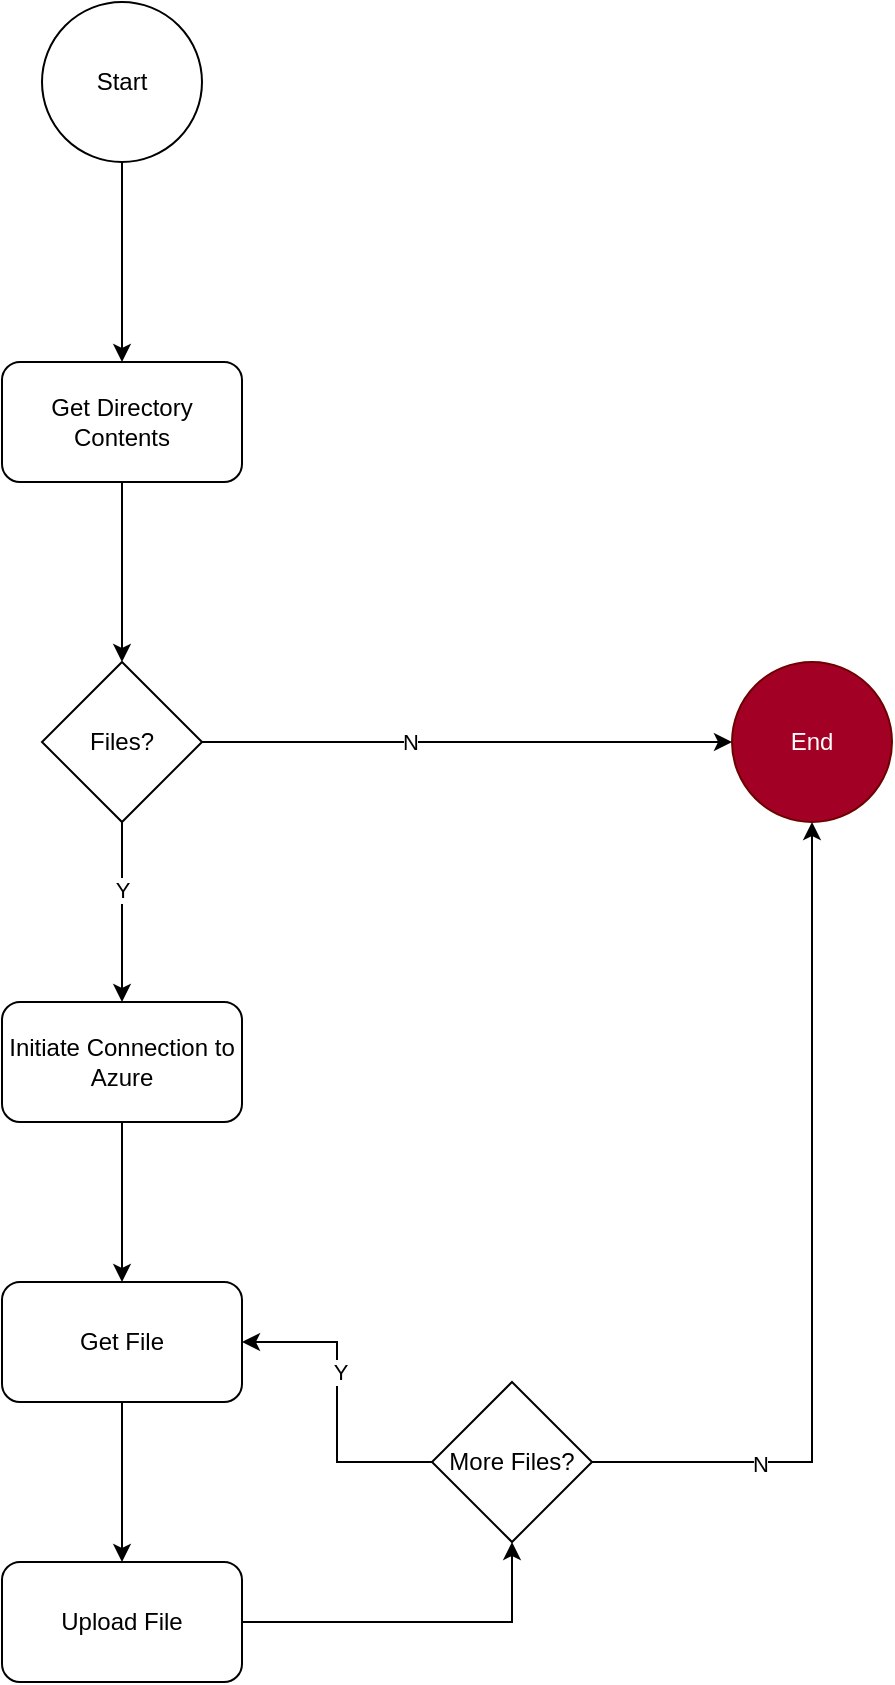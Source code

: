 <mxfile version="14.6.13" type="device" pages="2"><diagram id="Q1RIvA0p1fUabf8jwvsw" name="First Draft"><mxGraphModel dx="1418" dy="845" grid="1" gridSize="10" guides="1" tooltips="1" connect="1" arrows="1" fold="1" page="1" pageScale="1" pageWidth="850" pageHeight="1100" math="0" shadow="0"><root><mxCell id="0"/><mxCell id="1" parent="0"/><mxCell id="xp5wglspkTm2wZLY_jMl-11" style="edgeStyle=orthogonalEdgeStyle;rounded=0;orthogonalLoop=1;jettySize=auto;html=1;" parent="1" source="xp5wglspkTm2wZLY_jMl-1" target="xp5wglspkTm2wZLY_jMl-2" edge="1"><mxGeometry relative="1" as="geometry"/></mxCell><mxCell id="xp5wglspkTm2wZLY_jMl-1" value="Start" style="ellipse;whiteSpace=wrap;html=1;aspect=fixed;" parent="1" vertex="1"><mxGeometry x="385" y="110" width="80" height="80" as="geometry"/></mxCell><mxCell id="xp5wglspkTm2wZLY_jMl-12" style="edgeStyle=orthogonalEdgeStyle;rounded=0;orthogonalLoop=1;jettySize=auto;html=1;entryX=0.5;entryY=0;entryDx=0;entryDy=0;" parent="1" source="xp5wglspkTm2wZLY_jMl-2" target="xp5wglspkTm2wZLY_jMl-4" edge="1"><mxGeometry relative="1" as="geometry"/></mxCell><mxCell id="xp5wglspkTm2wZLY_jMl-2" value="Get Directory Contents" style="rounded=1;whiteSpace=wrap;html=1;" parent="1" vertex="1"><mxGeometry x="365" y="290" width="120" height="60" as="geometry"/></mxCell><mxCell id="xp5wglspkTm2wZLY_jMl-13" style="edgeStyle=orthogonalEdgeStyle;rounded=0;orthogonalLoop=1;jettySize=auto;html=1;entryX=0.5;entryY=0;entryDx=0;entryDy=0;" parent="1" source="xp5wglspkTm2wZLY_jMl-4" target="xp5wglspkTm2wZLY_jMl-5" edge="1"><mxGeometry relative="1" as="geometry"/></mxCell><mxCell id="xp5wglspkTm2wZLY_jMl-22" value="Y" style="edgeLabel;html=1;align=center;verticalAlign=middle;resizable=0;points=[];" parent="xp5wglspkTm2wZLY_jMl-13" vertex="1" connectable="0"><mxGeometry x="-0.244" relative="1" as="geometry"><mxPoint as="offset"/></mxGeometry></mxCell><mxCell id="xp5wglspkTm2wZLY_jMl-17" style="edgeStyle=orthogonalEdgeStyle;rounded=0;orthogonalLoop=1;jettySize=auto;html=1;" parent="1" source="xp5wglspkTm2wZLY_jMl-4" target="xp5wglspkTm2wZLY_jMl-16" edge="1"><mxGeometry relative="1" as="geometry"/></mxCell><mxCell id="xp5wglspkTm2wZLY_jMl-21" value="N" style="edgeLabel;html=1;align=center;verticalAlign=middle;resizable=0;points=[];" parent="xp5wglspkTm2wZLY_jMl-17" vertex="1" connectable="0"><mxGeometry x="-0.215" y="-5" relative="1" as="geometry"><mxPoint y="-5" as="offset"/></mxGeometry></mxCell><mxCell id="xp5wglspkTm2wZLY_jMl-4" value="Files?" style="rhombus;whiteSpace=wrap;html=1;" parent="1" vertex="1"><mxGeometry x="385" y="440" width="80" height="80" as="geometry"/></mxCell><mxCell id="xp5wglspkTm2wZLY_jMl-14" style="edgeStyle=orthogonalEdgeStyle;rounded=0;orthogonalLoop=1;jettySize=auto;html=1;entryX=0.5;entryY=0;entryDx=0;entryDy=0;" parent="1" source="xp5wglspkTm2wZLY_jMl-5" target="xp5wglspkTm2wZLY_jMl-6" edge="1"><mxGeometry relative="1" as="geometry"/></mxCell><mxCell id="xp5wglspkTm2wZLY_jMl-5" value="Initiate Connection to Azure" style="rounded=1;whiteSpace=wrap;html=1;" parent="1" vertex="1"><mxGeometry x="365" y="610" width="120" height="60" as="geometry"/></mxCell><mxCell id="xp5wglspkTm2wZLY_jMl-15" style="edgeStyle=orthogonalEdgeStyle;rounded=0;orthogonalLoop=1;jettySize=auto;html=1;" parent="1" source="xp5wglspkTm2wZLY_jMl-6" target="xp5wglspkTm2wZLY_jMl-7" edge="1"><mxGeometry relative="1" as="geometry"/></mxCell><mxCell id="xp5wglspkTm2wZLY_jMl-6" value="Get File" style="rounded=1;whiteSpace=wrap;html=1;" parent="1" vertex="1"><mxGeometry x="365" y="750" width="120" height="60" as="geometry"/></mxCell><mxCell id="xp5wglspkTm2wZLY_jMl-9" style="edgeStyle=orthogonalEdgeStyle;rounded=0;orthogonalLoop=1;jettySize=auto;html=1;entryX=0.5;entryY=1;entryDx=0;entryDy=0;" parent="1" source="xp5wglspkTm2wZLY_jMl-7" target="xp5wglspkTm2wZLY_jMl-8" edge="1"><mxGeometry relative="1" as="geometry"/></mxCell><mxCell id="xp5wglspkTm2wZLY_jMl-7" value="Upload File" style="rounded=1;whiteSpace=wrap;html=1;" parent="1" vertex="1"><mxGeometry x="365" y="890" width="120" height="60" as="geometry"/></mxCell><mxCell id="xp5wglspkTm2wZLY_jMl-10" style="edgeStyle=orthogonalEdgeStyle;rounded=0;orthogonalLoop=1;jettySize=auto;html=1;entryX=1;entryY=0.5;entryDx=0;entryDy=0;" parent="1" source="xp5wglspkTm2wZLY_jMl-8" target="xp5wglspkTm2wZLY_jMl-6" edge="1"><mxGeometry relative="1" as="geometry"/></mxCell><mxCell id="xp5wglspkTm2wZLY_jMl-19" value="Y" style="edgeLabel;html=1;align=center;verticalAlign=middle;resizable=0;points=[];" parent="xp5wglspkTm2wZLY_jMl-10" vertex="1" connectable="0"><mxGeometry x="0.194" relative="1" as="geometry"><mxPoint x="1" as="offset"/></mxGeometry></mxCell><mxCell id="xp5wglspkTm2wZLY_jMl-18" style="edgeStyle=orthogonalEdgeStyle;rounded=0;orthogonalLoop=1;jettySize=auto;html=1;entryX=0.5;entryY=1;entryDx=0;entryDy=0;" parent="1" source="xp5wglspkTm2wZLY_jMl-8" target="xp5wglspkTm2wZLY_jMl-16" edge="1"><mxGeometry relative="1" as="geometry"/></mxCell><mxCell id="xp5wglspkTm2wZLY_jMl-20" value="N" style="edgeLabel;html=1;align=center;verticalAlign=middle;resizable=0;points=[];" parent="xp5wglspkTm2wZLY_jMl-18" vertex="1" connectable="0"><mxGeometry x="-0.609" y="-1" relative="1" as="geometry"><mxPoint as="offset"/></mxGeometry></mxCell><mxCell id="xp5wglspkTm2wZLY_jMl-8" value="More Files?" style="rhombus;whiteSpace=wrap;html=1;" parent="1" vertex="1"><mxGeometry x="580" y="800" width="80" height="80" as="geometry"/></mxCell><mxCell id="xp5wglspkTm2wZLY_jMl-16" value="End" style="ellipse;whiteSpace=wrap;html=1;aspect=fixed;fillColor=#a20025;strokeColor=#6F0000;fontColor=#ffffff;" parent="1" vertex="1"><mxGeometry x="730" y="440" width="80" height="80" as="geometry"/></mxCell></root></mxGraphModel></diagram><diagram name="Annotated" id="NcgEEgFV68xFWDQ7F99C"><mxGraphModel dx="1418" dy="845" grid="1" gridSize="10" guides="1" tooltips="1" connect="1" arrows="1" fold="1" page="1" pageScale="1" pageWidth="850" pageHeight="1100" math="0" shadow="0"><root><mxCell id="HPe_zC6MtGjz02IdQkd6-0"/><mxCell id="HPe_zC6MtGjz02IdQkd6-1" parent="HPe_zC6MtGjz02IdQkd6-0"/><mxCell id="HPe_zC6MtGjz02IdQkd6-2" style="edgeStyle=orthogonalEdgeStyle;rounded=0;orthogonalLoop=1;jettySize=auto;html=1;" parent="HPe_zC6MtGjz02IdQkd6-1" source="HPe_zC6MtGjz02IdQkd6-3" target="HPe_zC6MtGjz02IdQkd6-5" edge="1"><mxGeometry relative="1" as="geometry"/></mxCell><mxCell id="HPe_zC6MtGjz02IdQkd6-3" value="Start" style="ellipse;whiteSpace=wrap;html=1;aspect=fixed;" parent="HPe_zC6MtGjz02IdQkd6-1" vertex="1"><mxGeometry x="385" y="110" width="80" height="80" as="geometry"/></mxCell><mxCell id="HPe_zC6MtGjz02IdQkd6-4" style="edgeStyle=orthogonalEdgeStyle;rounded=0;orthogonalLoop=1;jettySize=auto;html=1;entryX=0.5;entryY=0;entryDx=0;entryDy=0;" parent="HPe_zC6MtGjz02IdQkd6-1" source="HPe_zC6MtGjz02IdQkd6-5" target="HPe_zC6MtGjz02IdQkd6-10" edge="1"><mxGeometry relative="1" as="geometry"/></mxCell><mxCell id="HPe_zC6MtGjz02IdQkd6-5" value="Get Directory Contents" style="rounded=1;whiteSpace=wrap;html=1;" parent="HPe_zC6MtGjz02IdQkd6-1" vertex="1"><mxGeometry x="365" y="290" width="120" height="60" as="geometry"/></mxCell><mxCell id="HPe_zC6MtGjz02IdQkd6-6" style="edgeStyle=orthogonalEdgeStyle;rounded=0;orthogonalLoop=1;jettySize=auto;html=1;entryX=0.5;entryY=0;entryDx=0;entryDy=0;" parent="HPe_zC6MtGjz02IdQkd6-1" source="HPe_zC6MtGjz02IdQkd6-10" target="HPe_zC6MtGjz02IdQkd6-12" edge="1"><mxGeometry relative="1" as="geometry"/></mxCell><mxCell id="HPe_zC6MtGjz02IdQkd6-7" value="Y" style="edgeLabel;html=1;align=center;verticalAlign=middle;resizable=0;points=[];" parent="HPe_zC6MtGjz02IdQkd6-6" vertex="1" connectable="0"><mxGeometry x="-0.244" relative="1" as="geometry"><mxPoint as="offset"/></mxGeometry></mxCell><mxCell id="HPe_zC6MtGjz02IdQkd6-8" style="edgeStyle=orthogonalEdgeStyle;rounded=0;orthogonalLoop=1;jettySize=auto;html=1;" parent="HPe_zC6MtGjz02IdQkd6-1" source="HPe_zC6MtGjz02IdQkd6-10" target="HPe_zC6MtGjz02IdQkd6-22" edge="1"><mxGeometry relative="1" as="geometry"/></mxCell><mxCell id="HPe_zC6MtGjz02IdQkd6-9" value="N" style="edgeLabel;html=1;align=center;verticalAlign=middle;resizable=0;points=[];" parent="HPe_zC6MtGjz02IdQkd6-8" vertex="1" connectable="0"><mxGeometry x="-0.215" y="-5" relative="1" as="geometry"><mxPoint y="-5" as="offset"/></mxGeometry></mxCell><mxCell id="HPe_zC6MtGjz02IdQkd6-10" value="Files?" style="rhombus;whiteSpace=wrap;html=1;" parent="HPe_zC6MtGjz02IdQkd6-1" vertex="1"><mxGeometry x="385" y="440" width="80" height="80" as="geometry"/></mxCell><mxCell id="HPe_zC6MtGjz02IdQkd6-11" style="edgeStyle=orthogonalEdgeStyle;rounded=0;orthogonalLoop=1;jettySize=auto;html=1;entryX=0.5;entryY=0;entryDx=0;entryDy=0;" parent="HPe_zC6MtGjz02IdQkd6-1" source="HPe_zC6MtGjz02IdQkd6-12" target="HPe_zC6MtGjz02IdQkd6-14" edge="1"><mxGeometry relative="1" as="geometry"/></mxCell><mxCell id="HPe_zC6MtGjz02IdQkd6-12" value="Initiate Connection to Azure" style="rounded=1;whiteSpace=wrap;html=1;" parent="HPe_zC6MtGjz02IdQkd6-1" vertex="1"><mxGeometry x="365" y="610" width="120" height="60" as="geometry"/></mxCell><mxCell id="HPe_zC6MtGjz02IdQkd6-13" style="edgeStyle=orthogonalEdgeStyle;rounded=0;orthogonalLoop=1;jettySize=auto;html=1;" parent="HPe_zC6MtGjz02IdQkd6-1" source="HPe_zC6MtGjz02IdQkd6-14" target="HPe_zC6MtGjz02IdQkd6-16" edge="1"><mxGeometry relative="1" as="geometry"/></mxCell><mxCell id="HPe_zC6MtGjz02IdQkd6-14" value="Get File" style="rounded=1;whiteSpace=wrap;html=1;" parent="HPe_zC6MtGjz02IdQkd6-1" vertex="1"><mxGeometry x="365" y="750" width="120" height="60" as="geometry"/></mxCell><mxCell id="HPe_zC6MtGjz02IdQkd6-15" style="edgeStyle=orthogonalEdgeStyle;rounded=0;orthogonalLoop=1;jettySize=auto;html=1;entryX=0.5;entryY=1;entryDx=0;entryDy=0;" parent="HPe_zC6MtGjz02IdQkd6-1" source="HPe_zC6MtGjz02IdQkd6-16" target="HPe_zC6MtGjz02IdQkd6-21" edge="1"><mxGeometry relative="1" as="geometry"/></mxCell><mxCell id="HPe_zC6MtGjz02IdQkd6-16" value="Upload File" style="rounded=1;whiteSpace=wrap;html=1;" parent="HPe_zC6MtGjz02IdQkd6-1" vertex="1"><mxGeometry x="365" y="890" width="120" height="60" as="geometry"/></mxCell><mxCell id="HPe_zC6MtGjz02IdQkd6-17" style="edgeStyle=orthogonalEdgeStyle;rounded=0;orthogonalLoop=1;jettySize=auto;html=1;entryX=1;entryY=0.5;entryDx=0;entryDy=0;" parent="HPe_zC6MtGjz02IdQkd6-1" source="HPe_zC6MtGjz02IdQkd6-21" target="HPe_zC6MtGjz02IdQkd6-14" edge="1"><mxGeometry relative="1" as="geometry"/></mxCell><mxCell id="HPe_zC6MtGjz02IdQkd6-18" value="Y" style="edgeLabel;html=1;align=center;verticalAlign=middle;resizable=0;points=[];" parent="HPe_zC6MtGjz02IdQkd6-17" vertex="1" connectable="0"><mxGeometry x="0.194" relative="1" as="geometry"><mxPoint x="1" as="offset"/></mxGeometry></mxCell><mxCell id="HPe_zC6MtGjz02IdQkd6-19" style="edgeStyle=orthogonalEdgeStyle;rounded=0;orthogonalLoop=1;jettySize=auto;html=1;entryX=0.5;entryY=1;entryDx=0;entryDy=0;" parent="HPe_zC6MtGjz02IdQkd6-1" source="HPe_zC6MtGjz02IdQkd6-21" target="HPe_zC6MtGjz02IdQkd6-22" edge="1"><mxGeometry relative="1" as="geometry"/></mxCell><mxCell id="HPe_zC6MtGjz02IdQkd6-20" value="N" style="edgeLabel;html=1;align=center;verticalAlign=middle;resizable=0;points=[];" parent="HPe_zC6MtGjz02IdQkd6-19" vertex="1" connectable="0"><mxGeometry x="-0.609" y="-1" relative="1" as="geometry"><mxPoint as="offset"/></mxGeometry></mxCell><mxCell id="HPe_zC6MtGjz02IdQkd6-21" value="More Files?" style="rhombus;whiteSpace=wrap;html=1;" parent="HPe_zC6MtGjz02IdQkd6-1" vertex="1"><mxGeometry x="580" y="800" width="80" height="80" as="geometry"/></mxCell><mxCell id="HPe_zC6MtGjz02IdQkd6-22" value="End" style="ellipse;whiteSpace=wrap;html=1;aspect=fixed;fillColor=#a20025;strokeColor=#6F0000;fontColor=#ffffff;" parent="HPe_zC6MtGjz02IdQkd6-1" vertex="1"><mxGeometry x="730" y="440" width="80" height="80" as="geometry"/></mxCell><mxCell id="SsW93nwDe0XfeiczBkV6-9" style="edgeStyle=none;rounded=0;orthogonalLoop=1;jettySize=auto;html=1;entryX=0;entryY=0.5;entryDx=0;entryDy=0;dashed=1;" parent="HPe_zC6MtGjz02IdQkd6-1" source="SsW93nwDe0XfeiczBkV6-1" target="HPe_zC6MtGjz02IdQkd6-5" edge="1"><mxGeometry relative="1" as="geometry"/></mxCell><mxCell id="SsW93nwDe0XfeiczBkV6-1" value="~/temp/blob-tutorial" style="text;html=1;strokeColor=none;fillColor=none;align=center;verticalAlign=middle;whiteSpace=wrap;rounded=0;" parent="HPe_zC6MtGjz02IdQkd6-1" vertex="1"><mxGeometry x="105" y="270" width="130" height="20" as="geometry"/></mxCell><mxCell id="SsW93nwDe0XfeiczBkV6-5" style="rounded=0;orthogonalLoop=1;jettySize=auto;html=1;entryX=0;entryY=0.5;entryDx=0;entryDy=0;dashed=1;" parent="HPe_zC6MtGjz02IdQkd6-1" source="SsW93nwDe0XfeiczBkV6-2" target="HPe_zC6MtGjz02IdQkd6-10" edge="1"><mxGeometry relative="1" as="geometry"/></mxCell><mxCell id="SsW93nwDe0XfeiczBkV6-2" value="While or For Loop?" style="text;html=1;strokeColor=none;fillColor=none;align=center;verticalAlign=middle;whiteSpace=wrap;rounded=0;" parent="HPe_zC6MtGjz02IdQkd6-1" vertex="1"><mxGeometry x="100" y="440" width="150" height="20" as="geometry"/></mxCell><mxCell id="5eM-pQeFZe53-_IeQRH--2" style="edgeStyle=none;rounded=0;orthogonalLoop=1;jettySize=auto;html=1;entryX=0;entryY=0.5;entryDx=0;entryDy=0;dashed=1;" parent="HPe_zC6MtGjz02IdQkd6-1" source="SsW93nwDe0XfeiczBkV6-3" target="HPe_zC6MtGjz02IdQkd6-12" edge="1"><mxGeometry relative="1" as="geometry"/></mxCell><mxCell id="SsW93nwDe0XfeiczBkV6-3" value="Credentials/security" style="text;html=1;strokeColor=none;fillColor=none;align=center;verticalAlign=middle;whiteSpace=wrap;rounded=0;" parent="HPe_zC6MtGjz02IdQkd6-1" vertex="1"><mxGeometry x="120" y="650" width="120" height="20" as="geometry"/></mxCell><mxCell id="SsW93nwDe0XfeiczBkV6-7" style="rounded=0;orthogonalLoop=1;jettySize=auto;html=1;entryX=0;entryY=0.5;entryDx=0;entryDy=0;dashed=1;" parent="HPe_zC6MtGjz02IdQkd6-1" edge="1"><mxGeometry relative="1" as="geometry"><mxPoint x="252" y="520" as="sourcePoint"/><mxPoint x="382" y="480" as="targetPoint"/></mxGeometry></mxCell><mxCell id="SsW93nwDe0XfeiczBkV6-4" value="Filtering?" style="text;html=1;strokeColor=none;fillColor=none;align=center;verticalAlign=middle;whiteSpace=wrap;rounded=0;" parent="HPe_zC6MtGjz02IdQkd6-1" vertex="1"><mxGeometry x="105" y="510" width="150" height="20" as="geometry"/></mxCell><mxCell id="SsW93nwDe0XfeiczBkV6-11" style="edgeStyle=none;rounded=0;orthogonalLoop=1;jettySize=auto;html=1;entryX=1;entryY=0;entryDx=0;entryDy=0;dashed=1;" parent="HPe_zC6MtGjz02IdQkd6-1" source="SsW93nwDe0XfeiczBkV6-10" target="HPe_zC6MtGjz02IdQkd6-22" edge="1"><mxGeometry relative="1" as="geometry"/></mxCell><mxCell id="SsW93nwDe0XfeiczBkV6-10" value="Notice of Completion?" style="text;html=1;strokeColor=none;fillColor=none;align=center;verticalAlign=middle;whiteSpace=wrap;rounded=0;" parent="HPe_zC6MtGjz02IdQkd6-1" vertex="1"><mxGeometry x="850" y="360" width="130" height="20" as="geometry"/></mxCell><mxCell id="5eM-pQeFZe53-_IeQRH--1" style="edgeStyle=none;rounded=0;orthogonalLoop=1;jettySize=auto;html=1;entryX=0;entryY=0.5;entryDx=0;entryDy=0;dashed=1;" parent="HPe_zC6MtGjz02IdQkd6-1" source="5eM-pQeFZe53-_IeQRH--0" target="HPe_zC6MtGjz02IdQkd6-5" edge="1"><mxGeometry relative="1" as="geometry"/></mxCell><mxCell id="5eM-pQeFZe53-_IeQRH--0" value="Do we get back a list?" style="text;html=1;strokeColor=none;fillColor=none;align=center;verticalAlign=middle;whiteSpace=wrap;rounded=0;" parent="HPe_zC6MtGjz02IdQkd6-1" vertex="1"><mxGeometry x="105" y="330" width="130" height="20" as="geometry"/></mxCell><mxCell id="5eM-pQeFZe53-_IeQRH--3" value="Just for writing,&lt;br&gt;What about reading?" style="text;html=1;strokeColor=#6F0000;fillColor=#a20025;align=center;verticalAlign=middle;whiteSpace=wrap;rounded=0;fontColor=#ffffff;" parent="HPe_zC6MtGjz02IdQkd6-1" vertex="1"><mxGeometry x="710" y="140" width="120" height="70" as="geometry"/></mxCell><mxCell id="5eM-pQeFZe53-_IeQRH--5" style="edgeStyle=none;rounded=0;orthogonalLoop=1;jettySize=auto;html=1;dashed=1;" parent="HPe_zC6MtGjz02IdQkd6-1" source="5eM-pQeFZe53-_IeQRH--4" edge="1"><mxGeometry relative="1" as="geometry"><mxPoint x="770" y="625" as="targetPoint"/></mxGeometry></mxCell><mxCell id="5eM-pQeFZe53-_IeQRH--4" value="Verify they're uplaoded?" style="text;html=1;strokeColor=#6F0000;fillColor=#a20025;align=center;verticalAlign=middle;whiteSpace=wrap;rounded=0;fontColor=#ffffff;" parent="HPe_zC6MtGjz02IdQkd6-1" vertex="1"><mxGeometry x="850" y="600" width="140" height="50" as="geometry"/></mxCell><mxCell id="A6K6dvPvWbIzHr6I5_dE-1" style="edgeStyle=none;rounded=0;orthogonalLoop=1;jettySize=auto;html=1;entryX=0;entryY=0.5;entryDx=0;entryDy=0;dashed=1;" edge="1" parent="HPe_zC6MtGjz02IdQkd6-1" source="A6K6dvPvWbIzHr6I5_dE-0" target="HPe_zC6MtGjz02IdQkd6-12"><mxGeometry relative="1" as="geometry"/></mxCell><mxCell id="A6K6dvPvWbIzHr6I5_dE-0" value="Container: blob-tutorial" style="text;html=1;strokeColor=none;fillColor=none;align=center;verticalAlign=middle;whiteSpace=wrap;rounded=0;" vertex="1" parent="HPe_zC6MtGjz02IdQkd6-1"><mxGeometry x="120" y="700" width="140" height="20" as="geometry"/></mxCell></root></mxGraphModel></diagram></mxfile>